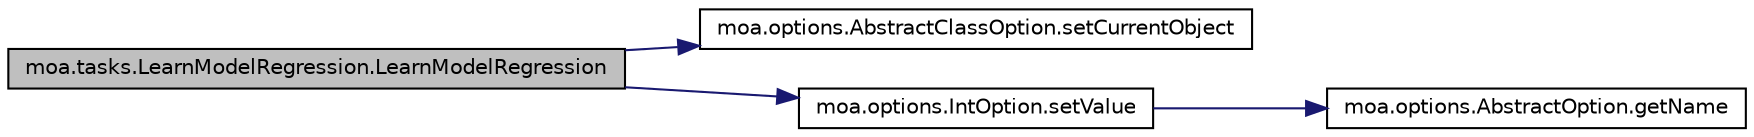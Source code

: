 digraph G
{
  edge [fontname="Helvetica",fontsize="10",labelfontname="Helvetica",labelfontsize="10"];
  node [fontname="Helvetica",fontsize="10",shape=record];
  rankdir=LR;
  Node1 [label="moa.tasks.LearnModelRegression.LearnModelRegression",height=0.2,width=0.4,color="black", fillcolor="grey75", style="filled" fontcolor="black"];
  Node1 -> Node2 [color="midnightblue",fontsize="10",style="solid",fontname="Helvetica"];
  Node2 [label="moa.options.AbstractClassOption.setCurrentObject",height=0.2,width=0.4,color="black", fillcolor="white", style="filled",URL="$classmoa_1_1options_1_1AbstractClassOption.html#acfd5cfa3727e53de94c0eb9f72530709",tooltip="Sets current object."];
  Node1 -> Node3 [color="midnightblue",fontsize="10",style="solid",fontname="Helvetica"];
  Node3 [label="moa.options.IntOption.setValue",height=0.2,width=0.4,color="black", fillcolor="white", style="filled",URL="$classmoa_1_1options_1_1IntOption.html#a7b2e60195e6ef38bc8626d16303e8f13"];
  Node3 -> Node4 [color="midnightblue",fontsize="10",style="solid",fontname="Helvetica"];
  Node4 [label="moa.options.AbstractOption.getName",height=0.2,width=0.4,color="black", fillcolor="white", style="filled",URL="$classmoa_1_1options_1_1AbstractOption.html#a26d25b88bb5244ed3c2ec142bd28353d",tooltip="Gets the name of this option."];
}

